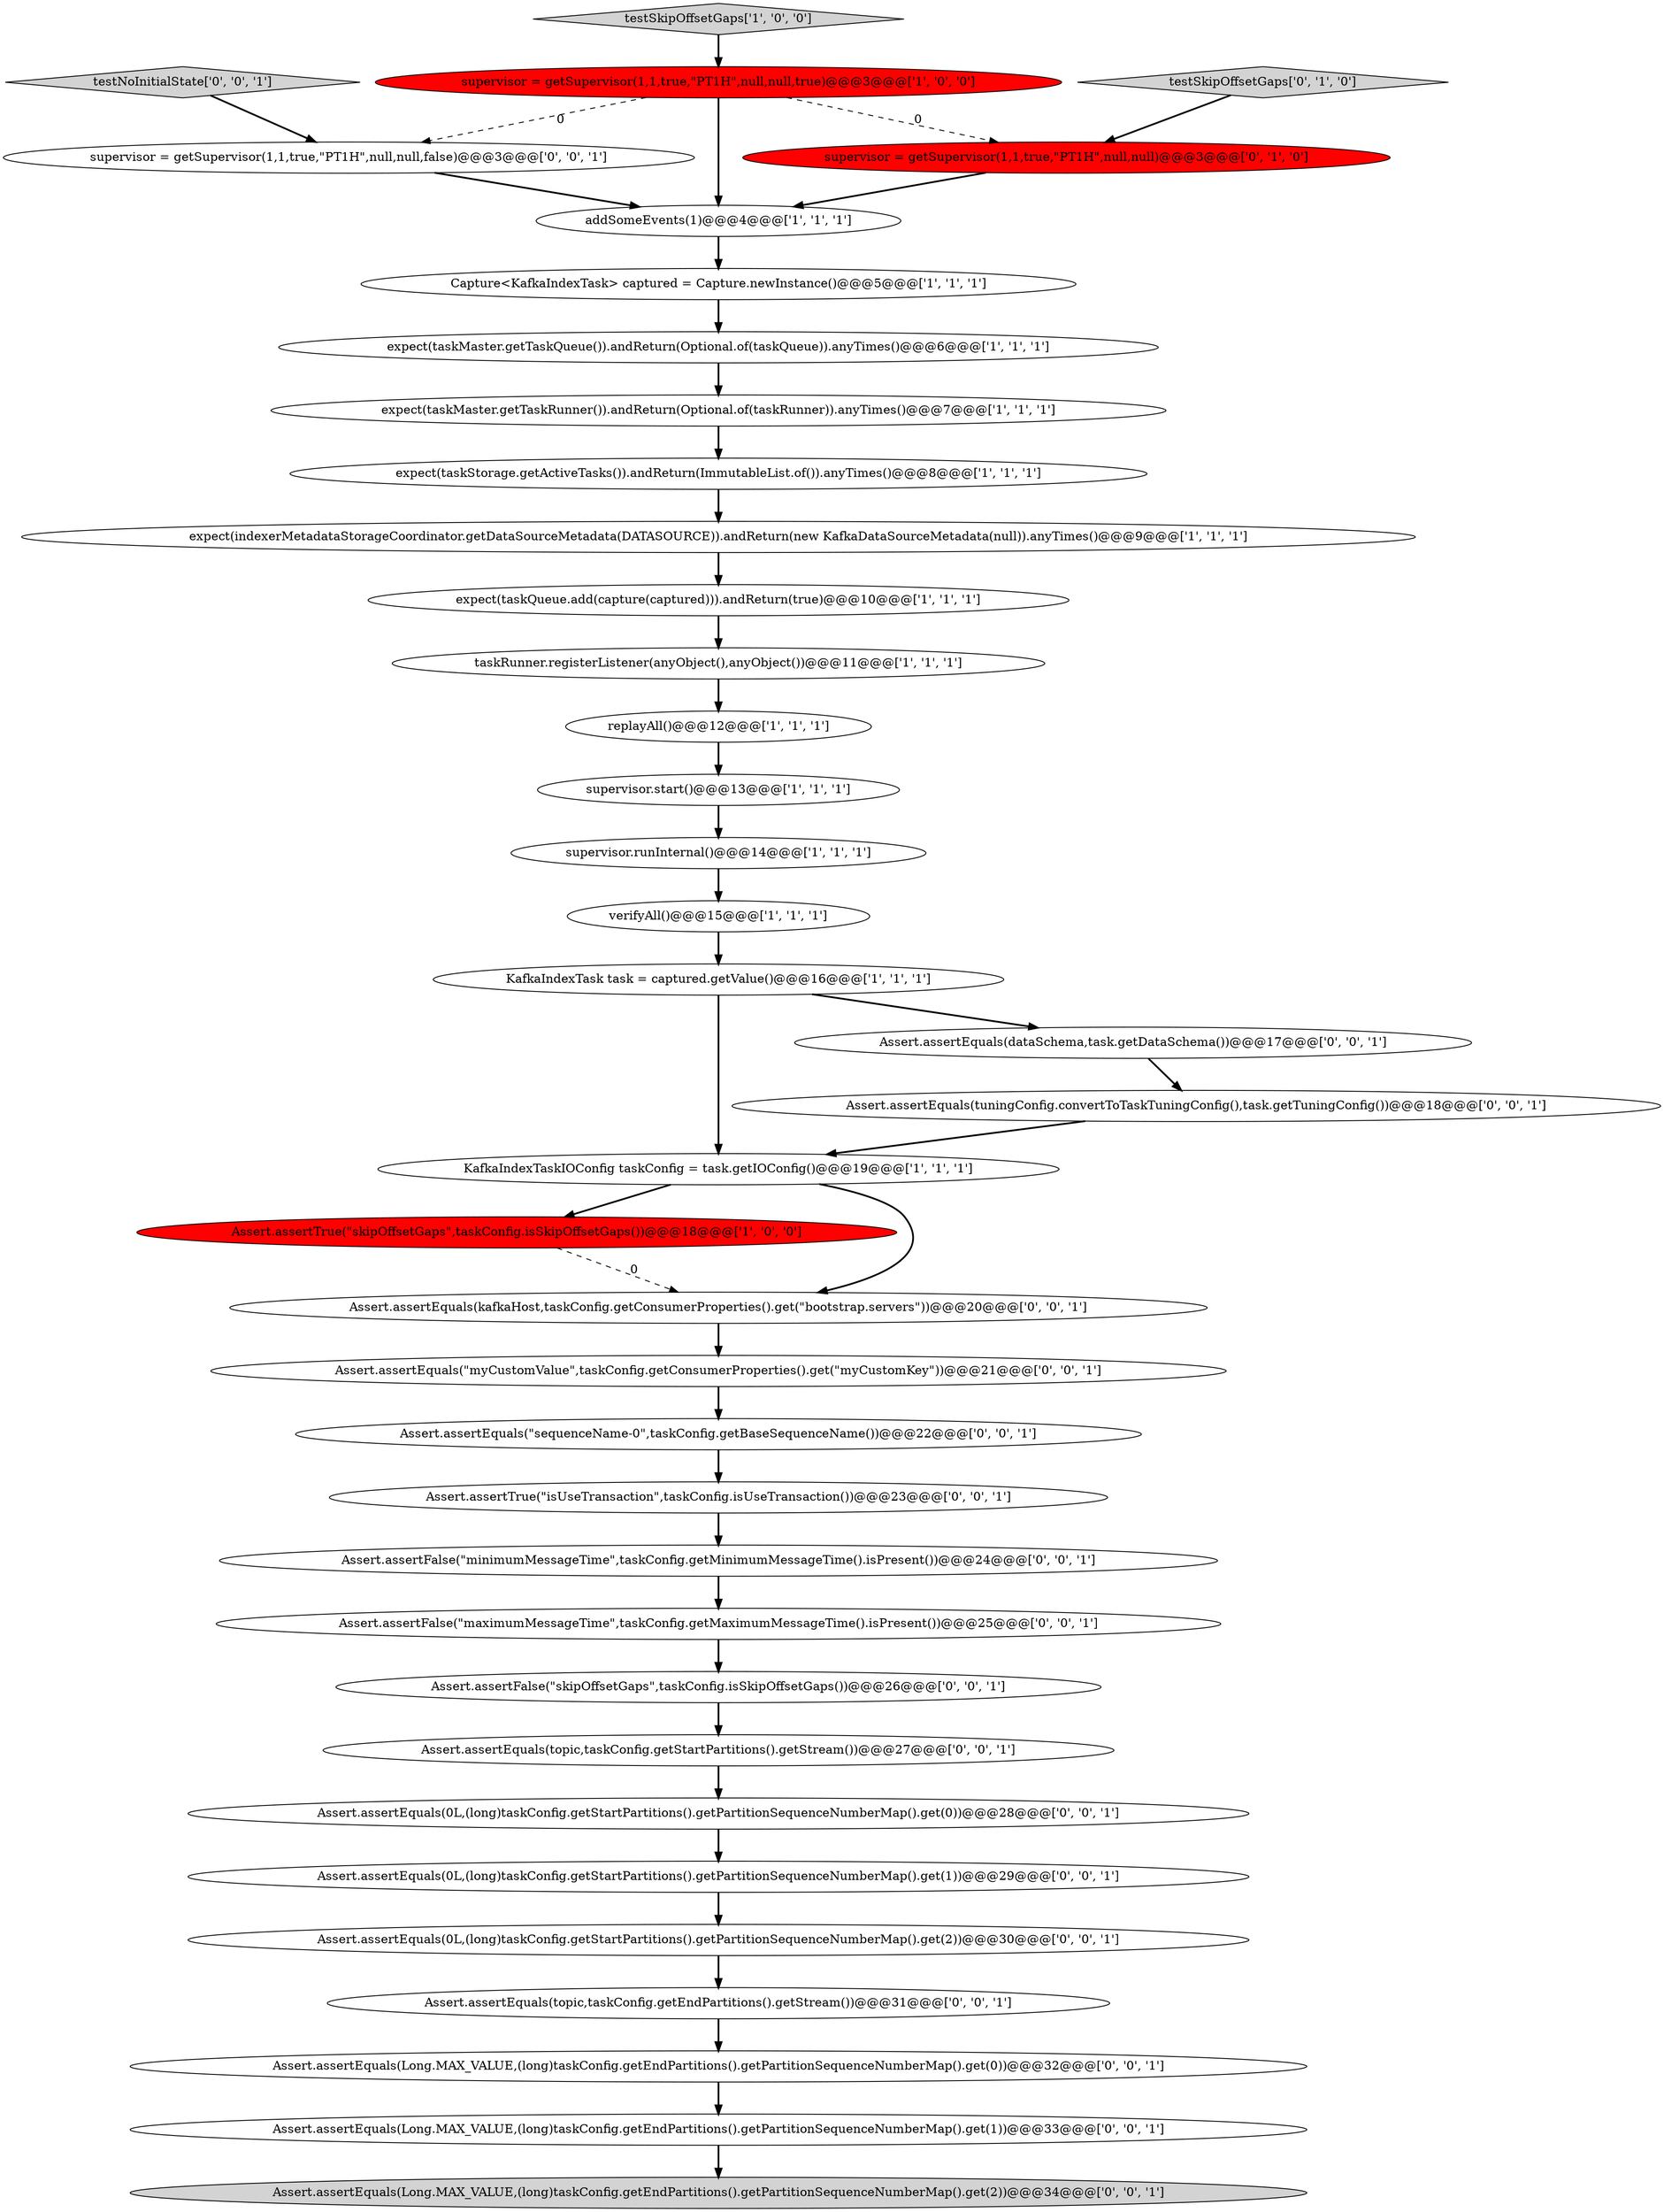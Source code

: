 digraph {
4 [style = filled, label = "expect(taskQueue.add(capture(captured))).andReturn(true)@@@10@@@['1', '1', '1']", fillcolor = white, shape = ellipse image = "AAA0AAABBB1BBB"];
9 [style = filled, label = "replayAll()@@@12@@@['1', '1', '1']", fillcolor = white, shape = ellipse image = "AAA0AAABBB1BBB"];
1 [style = filled, label = "expect(taskMaster.getTaskRunner()).andReturn(Optional.of(taskRunner)).anyTimes()@@@7@@@['1', '1', '1']", fillcolor = white, shape = ellipse image = "AAA0AAABBB1BBB"];
30 [style = filled, label = "Assert.assertEquals(Long.MAX_VALUE,(long)taskConfig.getEndPartitions().getPartitionSequenceNumberMap().get(1))@@@33@@@['0', '0', '1']", fillcolor = white, shape = ellipse image = "AAA0AAABBB3BBB"];
24 [style = filled, label = "testNoInitialState['0', '0', '1']", fillcolor = lightgray, shape = diamond image = "AAA0AAABBB3BBB"];
31 [style = filled, label = "Assert.assertEquals(\"myCustomValue\",taskConfig.getConsumerProperties().get(\"myCustomKey\"))@@@21@@@['0', '0', '1']", fillcolor = white, shape = ellipse image = "AAA0AAABBB3BBB"];
5 [style = filled, label = "verifyAll()@@@15@@@['1', '1', '1']", fillcolor = white, shape = ellipse image = "AAA0AAABBB1BBB"];
13 [style = filled, label = "supervisor.runInternal()@@@14@@@['1', '1', '1']", fillcolor = white, shape = ellipse image = "AAA0AAABBB1BBB"];
18 [style = filled, label = "supervisor = getSupervisor(1,1,true,\"PT1H\",null,null)@@@3@@@['0', '1', '0']", fillcolor = red, shape = ellipse image = "AAA1AAABBB2BBB"];
3 [style = filled, label = "supervisor = getSupervisor(1,1,true,\"PT1H\",null,null,true)@@@3@@@['1', '0', '0']", fillcolor = red, shape = ellipse image = "AAA1AAABBB1BBB"];
19 [style = filled, label = "Assert.assertFalse(\"maximumMessageTime\",taskConfig.getMaximumMessageTime().isPresent())@@@25@@@['0', '0', '1']", fillcolor = white, shape = ellipse image = "AAA0AAABBB3BBB"];
15 [style = filled, label = "expect(taskStorage.getActiveTasks()).andReturn(ImmutableList.of()).anyTimes()@@@8@@@['1', '1', '1']", fillcolor = white, shape = ellipse image = "AAA0AAABBB1BBB"];
17 [style = filled, label = "testSkipOffsetGaps['0', '1', '0']", fillcolor = lightgray, shape = diamond image = "AAA0AAABBB2BBB"];
25 [style = filled, label = "Assert.assertEquals(topic,taskConfig.getStartPartitions().getStream())@@@27@@@['0', '0', '1']", fillcolor = white, shape = ellipse image = "AAA0AAABBB3BBB"];
2 [style = filled, label = "expect(taskMaster.getTaskQueue()).andReturn(Optional.of(taskQueue)).anyTimes()@@@6@@@['1', '1', '1']", fillcolor = white, shape = ellipse image = "AAA0AAABBB1BBB"];
34 [style = filled, label = "Assert.assertFalse(\"skipOffsetGaps\",taskConfig.isSkipOffsetGaps())@@@26@@@['0', '0', '1']", fillcolor = white, shape = ellipse image = "AAA0AAABBB3BBB"];
22 [style = filled, label = "Assert.assertEquals(0L,(long)taskConfig.getStartPartitions().getPartitionSequenceNumberMap().get(2))@@@30@@@['0', '0', '1']", fillcolor = white, shape = ellipse image = "AAA0AAABBB3BBB"];
6 [style = filled, label = "KafkaIndexTaskIOConfig taskConfig = task.getIOConfig()@@@19@@@['1', '1', '1']", fillcolor = white, shape = ellipse image = "AAA0AAABBB1BBB"];
0 [style = filled, label = "Capture<KafkaIndexTask> captured = Capture.newInstance()@@@5@@@['1', '1', '1']", fillcolor = white, shape = ellipse image = "AAA0AAABBB1BBB"];
32 [style = filled, label = "supervisor = getSupervisor(1,1,true,\"PT1H\",null,null,false)@@@3@@@['0', '0', '1']", fillcolor = white, shape = ellipse image = "AAA0AAABBB3BBB"];
28 [style = filled, label = "Assert.assertEquals(0L,(long)taskConfig.getStartPartitions().getPartitionSequenceNumberMap().get(0))@@@28@@@['0', '0', '1']", fillcolor = white, shape = ellipse image = "AAA0AAABBB3BBB"];
14 [style = filled, label = "supervisor.start()@@@13@@@['1', '1', '1']", fillcolor = white, shape = ellipse image = "AAA0AAABBB1BBB"];
27 [style = filled, label = "Assert.assertEquals(Long.MAX_VALUE,(long)taskConfig.getEndPartitions().getPartitionSequenceNumberMap().get(0))@@@32@@@['0', '0', '1']", fillcolor = white, shape = ellipse image = "AAA0AAABBB3BBB"];
20 [style = filled, label = "Assert.assertEquals(0L,(long)taskConfig.getStartPartitions().getPartitionSequenceNumberMap().get(1))@@@29@@@['0', '0', '1']", fillcolor = white, shape = ellipse image = "AAA0AAABBB3BBB"];
33 [style = filled, label = "Assert.assertEquals(\"sequenceName-0\",taskConfig.getBaseSequenceName())@@@22@@@['0', '0', '1']", fillcolor = white, shape = ellipse image = "AAA0AAABBB3BBB"];
35 [style = filled, label = "Assert.assertEquals(tuningConfig.convertToTaskTuningConfig(),task.getTuningConfig())@@@18@@@['0', '0', '1']", fillcolor = white, shape = ellipse image = "AAA0AAABBB3BBB"];
16 [style = filled, label = "Assert.assertTrue(\"skipOffsetGaps\",taskConfig.isSkipOffsetGaps())@@@18@@@['1', '0', '0']", fillcolor = red, shape = ellipse image = "AAA1AAABBB1BBB"];
23 [style = filled, label = "Assert.assertTrue(\"isUseTransaction\",taskConfig.isUseTransaction())@@@23@@@['0', '0', '1']", fillcolor = white, shape = ellipse image = "AAA0AAABBB3BBB"];
11 [style = filled, label = "expect(indexerMetadataStorageCoordinator.getDataSourceMetadata(DATASOURCE)).andReturn(new KafkaDataSourceMetadata(null)).anyTimes()@@@9@@@['1', '1', '1']", fillcolor = white, shape = ellipse image = "AAA0AAABBB1BBB"];
36 [style = filled, label = "Assert.assertEquals(kafkaHost,taskConfig.getConsumerProperties().get(\"bootstrap.servers\"))@@@20@@@['0', '0', '1']", fillcolor = white, shape = ellipse image = "AAA0AAABBB3BBB"];
7 [style = filled, label = "testSkipOffsetGaps['1', '0', '0']", fillcolor = lightgray, shape = diamond image = "AAA0AAABBB1BBB"];
37 [style = filled, label = "Assert.assertEquals(Long.MAX_VALUE,(long)taskConfig.getEndPartitions().getPartitionSequenceNumberMap().get(2))@@@34@@@['0', '0', '1']", fillcolor = lightgray, shape = ellipse image = "AAA0AAABBB3BBB"];
21 [style = filled, label = "Assert.assertEquals(dataSchema,task.getDataSchema())@@@17@@@['0', '0', '1']", fillcolor = white, shape = ellipse image = "AAA0AAABBB3BBB"];
29 [style = filled, label = "Assert.assertFalse(\"minimumMessageTime\",taskConfig.getMinimumMessageTime().isPresent())@@@24@@@['0', '0', '1']", fillcolor = white, shape = ellipse image = "AAA0AAABBB3BBB"];
10 [style = filled, label = "taskRunner.registerListener(anyObject(),anyObject())@@@11@@@['1', '1', '1']", fillcolor = white, shape = ellipse image = "AAA0AAABBB1BBB"];
8 [style = filled, label = "KafkaIndexTask task = captured.getValue()@@@16@@@['1', '1', '1']", fillcolor = white, shape = ellipse image = "AAA0AAABBB1BBB"];
12 [style = filled, label = "addSomeEvents(1)@@@4@@@['1', '1', '1']", fillcolor = white, shape = ellipse image = "AAA0AAABBB1BBB"];
26 [style = filled, label = "Assert.assertEquals(topic,taskConfig.getEndPartitions().getStream())@@@31@@@['0', '0', '1']", fillcolor = white, shape = ellipse image = "AAA0AAABBB3BBB"];
4->10 [style = bold, label=""];
22->26 [style = bold, label=""];
5->8 [style = bold, label=""];
19->34 [style = bold, label=""];
25->28 [style = bold, label=""];
34->25 [style = bold, label=""];
35->6 [style = bold, label=""];
28->20 [style = bold, label=""];
32->12 [style = bold, label=""];
2->1 [style = bold, label=""];
1->15 [style = bold, label=""];
27->30 [style = bold, label=""];
3->18 [style = dashed, label="0"];
11->4 [style = bold, label=""];
0->2 [style = bold, label=""];
36->31 [style = bold, label=""];
24->32 [style = bold, label=""];
18->12 [style = bold, label=""];
8->6 [style = bold, label=""];
3->12 [style = bold, label=""];
30->37 [style = bold, label=""];
12->0 [style = bold, label=""];
6->36 [style = bold, label=""];
7->3 [style = bold, label=""];
20->22 [style = bold, label=""];
33->23 [style = bold, label=""];
23->29 [style = bold, label=""];
26->27 [style = bold, label=""];
15->11 [style = bold, label=""];
29->19 [style = bold, label=""];
6->16 [style = bold, label=""];
31->33 [style = bold, label=""];
16->36 [style = dashed, label="0"];
9->14 [style = bold, label=""];
13->5 [style = bold, label=""];
8->21 [style = bold, label=""];
10->9 [style = bold, label=""];
14->13 [style = bold, label=""];
3->32 [style = dashed, label="0"];
21->35 [style = bold, label=""];
17->18 [style = bold, label=""];
}
